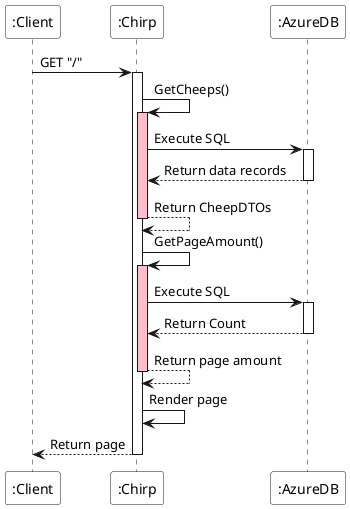 @startuml

participant ":Client" as Client #white
participant ":Chirp" as Chirp #white
participant ":AzureDB" as DB #white


Client -> Chirp: GET "/"
Activate Chirp

Chirp -> Chirp: GetCheeps()
Activate Chirp #pink

Chirp -> DB: Execute SQL
Activate DB

DB --> Chirp: Return data records
Deactivate DB

Chirp --> Chirp: Return CheepDTOs
Deactivate Chirp

Chirp -> Chirp: GetPageAmount()
Activate Chirp #pink

Chirp -> DB: Execute SQL
Activate DB

DB --> Chirp: Return Count
Deactivate DB

Chirp --> Chirp: Return page amount
Deactivate Chirp

Chirp -> Chirp: Render page

Chirp --> Client: Return page
Deactivate Chirp

@enduml

